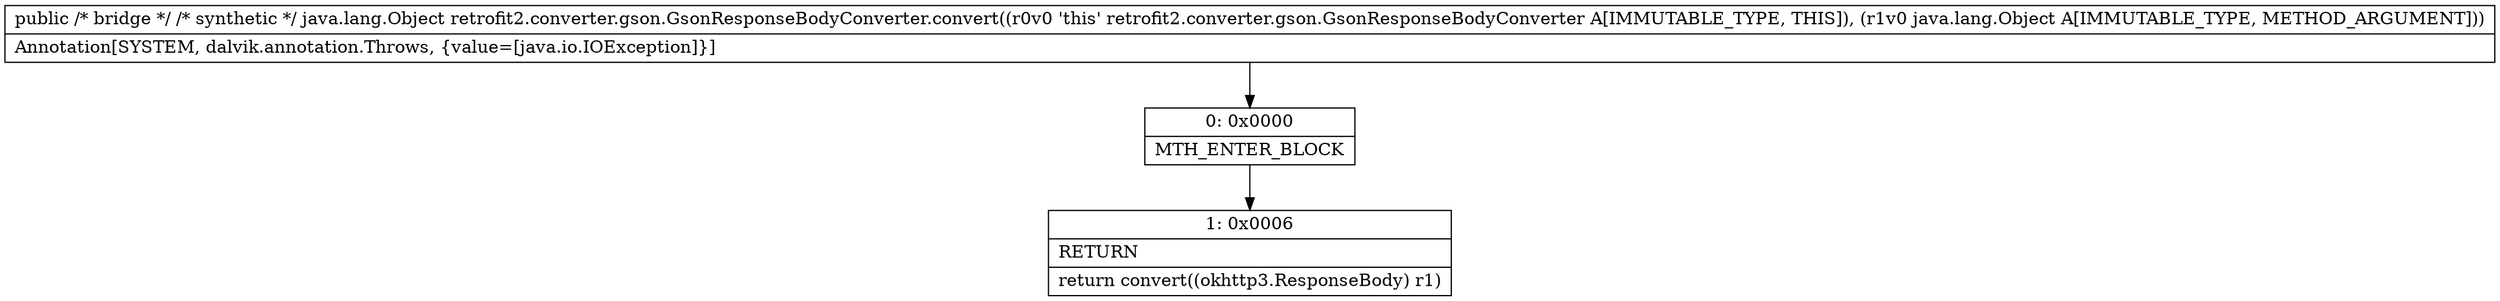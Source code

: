 digraph "CFG forretrofit2.converter.gson.GsonResponseBodyConverter.convert(Ljava\/lang\/Object;)Ljava\/lang\/Object;" {
Node_0 [shape=record,label="{0\:\ 0x0000|MTH_ENTER_BLOCK\l}"];
Node_1 [shape=record,label="{1\:\ 0x0006|RETURN\l|return convert((okhttp3.ResponseBody) r1)\l}"];
MethodNode[shape=record,label="{public \/* bridge *\/ \/* synthetic *\/ java.lang.Object retrofit2.converter.gson.GsonResponseBodyConverter.convert((r0v0 'this' retrofit2.converter.gson.GsonResponseBodyConverter A[IMMUTABLE_TYPE, THIS]), (r1v0 java.lang.Object A[IMMUTABLE_TYPE, METHOD_ARGUMENT]))  | Annotation[SYSTEM, dalvik.annotation.Throws, \{value=[java.io.IOException]\}]\l}"];
MethodNode -> Node_0;
Node_0 -> Node_1;
}

